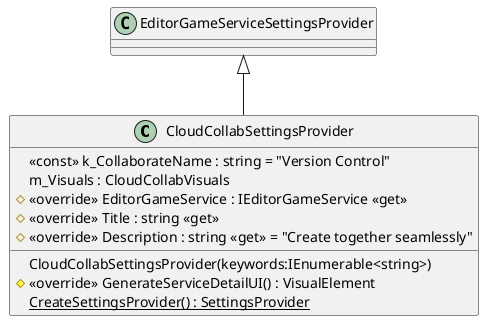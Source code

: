 @startuml
class CloudCollabSettingsProvider {
    <<const>> k_CollaborateName : string = "Version Control"
    m_Visuals : CloudCollabVisuals
    CloudCollabSettingsProvider(keywords:IEnumerable<string>)
    # <<override>> EditorGameService : IEditorGameService <<get>>
    # <<override>> Title : string <<get>>
    # <<override>> Description : string <<get>> = "Create together seamlessly"
    # <<override>> GenerateServiceDetailUI() : VisualElement
    {static} CreateSettingsProvider() : SettingsProvider
}
EditorGameServiceSettingsProvider <|-- CloudCollabSettingsProvider
@enduml
